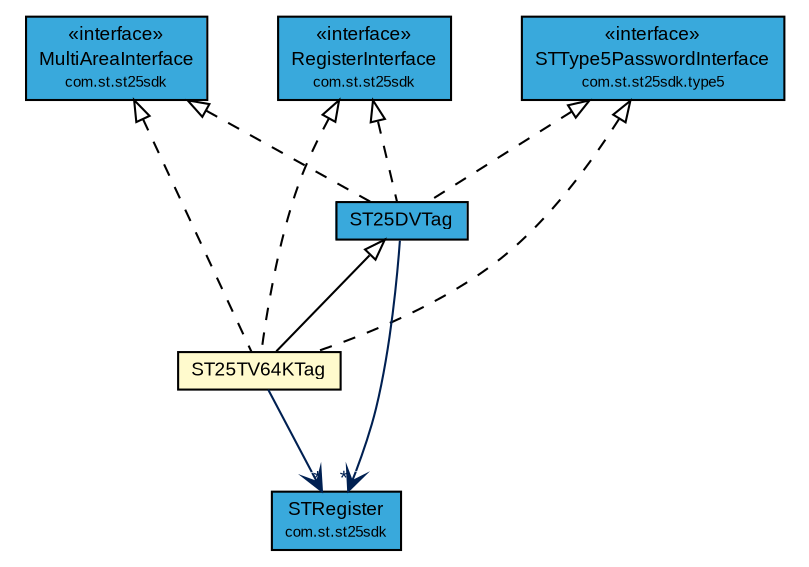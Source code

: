 #!/usr/local/bin/dot
#
# Class diagram 
# Generated by UMLGraph version R5_7_2-3-gee82a7 (http://www.umlgraph.org/)
#

digraph G {
	edge [fontname="arial",fontsize=10,labelfontname="arial",labelfontsize=10];
	node [fontname="arial",fontsize=10,shape=plaintext];
	nodesep=0.25;
	ranksep=0.5;
	// com.st.st25sdk.STRegister
	c27690 [label=<<table title="com.st.st25sdk.STRegister" border="0" cellborder="1" cellspacing="0" cellpadding="2" port="p" bgcolor="#39a9dc" href="../../STRegister.html">
		<tr><td><table border="0" cellspacing="0" cellpadding="1">
<tr><td align="center" balign="center"> STRegister </td></tr>
<tr><td align="center" balign="center"><font point-size="7.0"> com.st.st25sdk </font></td></tr>
		</table></td></tr>
		</table>>, URL="../../STRegister.html", fontname="arial", fontcolor="black", fontsize=9.0];
	// com.st.st25sdk.RegisterInterface
	c27705 [label=<<table title="com.st.st25sdk.RegisterInterface" border="0" cellborder="1" cellspacing="0" cellpadding="2" port="p" bgcolor="#39a9dc" href="../../RegisterInterface.html">
		<tr><td><table border="0" cellspacing="0" cellpadding="1">
<tr><td align="center" balign="center"> &#171;interface&#187; </td></tr>
<tr><td align="center" balign="center"> RegisterInterface </td></tr>
<tr><td align="center" balign="center"><font point-size="7.0"> com.st.st25sdk </font></td></tr>
		</table></td></tr>
		</table>>, URL="../../RegisterInterface.html", fontname="arial", fontcolor="black", fontsize=9.0];
	// com.st.st25sdk.MultiAreaInterface
	c27709 [label=<<table title="com.st.st25sdk.MultiAreaInterface" border="0" cellborder="1" cellspacing="0" cellpadding="2" port="p" bgcolor="#39a9dc" href="../../MultiAreaInterface.html">
		<tr><td><table border="0" cellspacing="0" cellpadding="1">
<tr><td align="center" balign="center"> &#171;interface&#187; </td></tr>
<tr><td align="center" balign="center"> MultiAreaInterface </td></tr>
<tr><td align="center" balign="center"><font point-size="7.0"> com.st.st25sdk </font></td></tr>
		</table></td></tr>
		</table>>, URL="../../MultiAreaInterface.html", fontname="arial", fontcolor="black", fontsize=9.0];
	// com.st.st25sdk.type5.STType5PasswordInterface
	c27824 [label=<<table title="com.st.st25sdk.type5.STType5PasswordInterface" border="0" cellborder="1" cellspacing="0" cellpadding="2" port="p" bgcolor="#39a9dc" href="../STType5PasswordInterface.html">
		<tr><td><table border="0" cellspacing="0" cellpadding="1">
<tr><td align="center" balign="center"> &#171;interface&#187; </td></tr>
<tr><td align="center" balign="center"> STType5PasswordInterface </td></tr>
<tr><td align="center" balign="center"><font point-size="7.0"> com.st.st25sdk.type5 </font></td></tr>
		</table></td></tr>
		</table>>, URL="../STType5PasswordInterface.html", fontname="arial", fontcolor="black", fontsize=9.0];
	// com.st.st25sdk.type5.st25dv.ST25TV64KTag
	c27840 [label=<<table title="com.st.st25sdk.type5.st25dv.ST25TV64KTag" border="0" cellborder="1" cellspacing="0" cellpadding="2" port="p" bgcolor="lemonChiffon" href="./ST25TV64KTag.html">
		<tr><td><table border="0" cellspacing="0" cellpadding="1">
<tr><td align="center" balign="center"> ST25TV64KTag </td></tr>
		</table></td></tr>
		</table>>, URL="./ST25TV64KTag.html", fontname="arial", fontcolor="black", fontsize=9.0];
	// com.st.st25sdk.type5.st25dv.ST25DVTag
	c27842 [label=<<table title="com.st.st25sdk.type5.st25dv.ST25DVTag" border="0" cellborder="1" cellspacing="0" cellpadding="2" port="p" bgcolor="#39a9dc" href="./ST25DVTag.html">
		<tr><td><table border="0" cellspacing="0" cellpadding="1">
<tr><td align="center" balign="center"> ST25DVTag </td></tr>
		</table></td></tr>
		</table>>, URL="./ST25DVTag.html", fontname="arial", fontcolor="black", fontsize=9.0];
	//com.st.st25sdk.type5.st25dv.ST25TV64KTag extends com.st.st25sdk.type5.st25dv.ST25DVTag
	c27842:p -> c27840:p [dir=back,arrowtail=empty];
	//com.st.st25sdk.type5.st25dv.ST25TV64KTag implements com.st.st25sdk.type5.STType5PasswordInterface
	c27824:p -> c27840:p [dir=back,arrowtail=empty,style=dashed];
	//com.st.st25sdk.type5.st25dv.ST25TV64KTag implements com.st.st25sdk.MultiAreaInterface
	c27709:p -> c27840:p [dir=back,arrowtail=empty,style=dashed];
	//com.st.st25sdk.type5.st25dv.ST25TV64KTag implements com.st.st25sdk.RegisterInterface
	c27705:p -> c27840:p [dir=back,arrowtail=empty,style=dashed];
	//com.st.st25sdk.type5.st25dv.ST25DVTag implements com.st.st25sdk.type5.STType5PasswordInterface
	c27824:p -> c27842:p [dir=back,arrowtail=empty,style=dashed];
	//com.st.st25sdk.type5.st25dv.ST25DVTag implements com.st.st25sdk.MultiAreaInterface
	c27709:p -> c27842:p [dir=back,arrowtail=empty,style=dashed];
	//com.st.st25sdk.type5.st25dv.ST25DVTag implements com.st.st25sdk.RegisterInterface
	c27705:p -> c27842:p [dir=back,arrowtail=empty,style=dashed];
	// com.st.st25sdk.type5.st25dv.ST25TV64KTag NAVASSOC com.st.st25sdk.STRegister
	c27840:p -> c27690:p [taillabel="", label="", headlabel="*", fontname="arial", fontcolor="#002052", fontsize=10.0, color="#002052", arrowhead=open];
	// com.st.st25sdk.type5.st25dv.ST25DVTag NAVASSOC com.st.st25sdk.STRegister
	c27842:p -> c27690:p [taillabel="", label="", headlabel="*", fontname="arial", fontcolor="#002052", fontsize=10.0, color="#002052", arrowhead=open];
}

